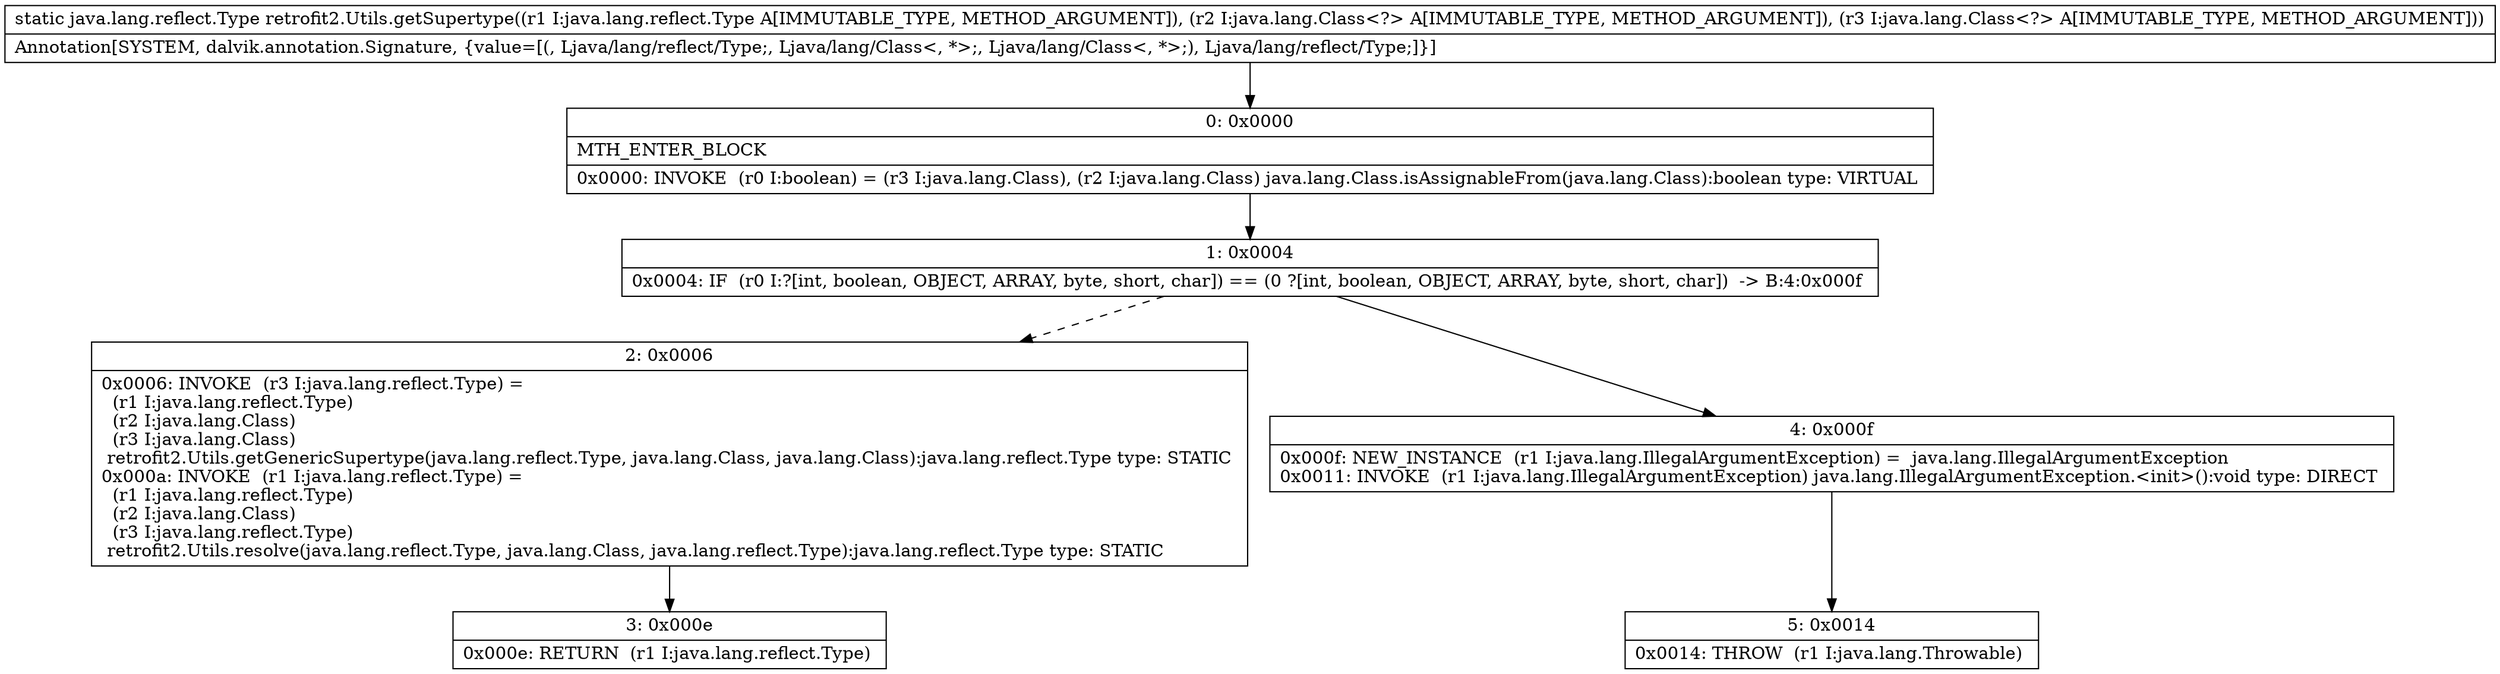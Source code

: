 digraph "CFG forretrofit2.Utils.getSupertype(Ljava\/lang\/reflect\/Type;Ljava\/lang\/Class;Ljava\/lang\/Class;)Ljava\/lang\/reflect\/Type;" {
Node_0 [shape=record,label="{0\:\ 0x0000|MTH_ENTER_BLOCK\l|0x0000: INVOKE  (r0 I:boolean) = (r3 I:java.lang.Class), (r2 I:java.lang.Class) java.lang.Class.isAssignableFrom(java.lang.Class):boolean type: VIRTUAL \l}"];
Node_1 [shape=record,label="{1\:\ 0x0004|0x0004: IF  (r0 I:?[int, boolean, OBJECT, ARRAY, byte, short, char]) == (0 ?[int, boolean, OBJECT, ARRAY, byte, short, char])  \-\> B:4:0x000f \l}"];
Node_2 [shape=record,label="{2\:\ 0x0006|0x0006: INVOKE  (r3 I:java.lang.reflect.Type) = \l  (r1 I:java.lang.reflect.Type)\l  (r2 I:java.lang.Class)\l  (r3 I:java.lang.Class)\l retrofit2.Utils.getGenericSupertype(java.lang.reflect.Type, java.lang.Class, java.lang.Class):java.lang.reflect.Type type: STATIC \l0x000a: INVOKE  (r1 I:java.lang.reflect.Type) = \l  (r1 I:java.lang.reflect.Type)\l  (r2 I:java.lang.Class)\l  (r3 I:java.lang.reflect.Type)\l retrofit2.Utils.resolve(java.lang.reflect.Type, java.lang.Class, java.lang.reflect.Type):java.lang.reflect.Type type: STATIC \l}"];
Node_3 [shape=record,label="{3\:\ 0x000e|0x000e: RETURN  (r1 I:java.lang.reflect.Type) \l}"];
Node_4 [shape=record,label="{4\:\ 0x000f|0x000f: NEW_INSTANCE  (r1 I:java.lang.IllegalArgumentException) =  java.lang.IllegalArgumentException \l0x0011: INVOKE  (r1 I:java.lang.IllegalArgumentException) java.lang.IllegalArgumentException.\<init\>():void type: DIRECT \l}"];
Node_5 [shape=record,label="{5\:\ 0x0014|0x0014: THROW  (r1 I:java.lang.Throwable) \l}"];
MethodNode[shape=record,label="{static java.lang.reflect.Type retrofit2.Utils.getSupertype((r1 I:java.lang.reflect.Type A[IMMUTABLE_TYPE, METHOD_ARGUMENT]), (r2 I:java.lang.Class\<?\> A[IMMUTABLE_TYPE, METHOD_ARGUMENT]), (r3 I:java.lang.Class\<?\> A[IMMUTABLE_TYPE, METHOD_ARGUMENT]))  | Annotation[SYSTEM, dalvik.annotation.Signature, \{value=[(, Ljava\/lang\/reflect\/Type;, Ljava\/lang\/Class\<, *\>;, Ljava\/lang\/Class\<, *\>;), Ljava\/lang\/reflect\/Type;]\}]\l}"];
MethodNode -> Node_0;
Node_0 -> Node_1;
Node_1 -> Node_2[style=dashed];
Node_1 -> Node_4;
Node_2 -> Node_3;
Node_4 -> Node_5;
}


